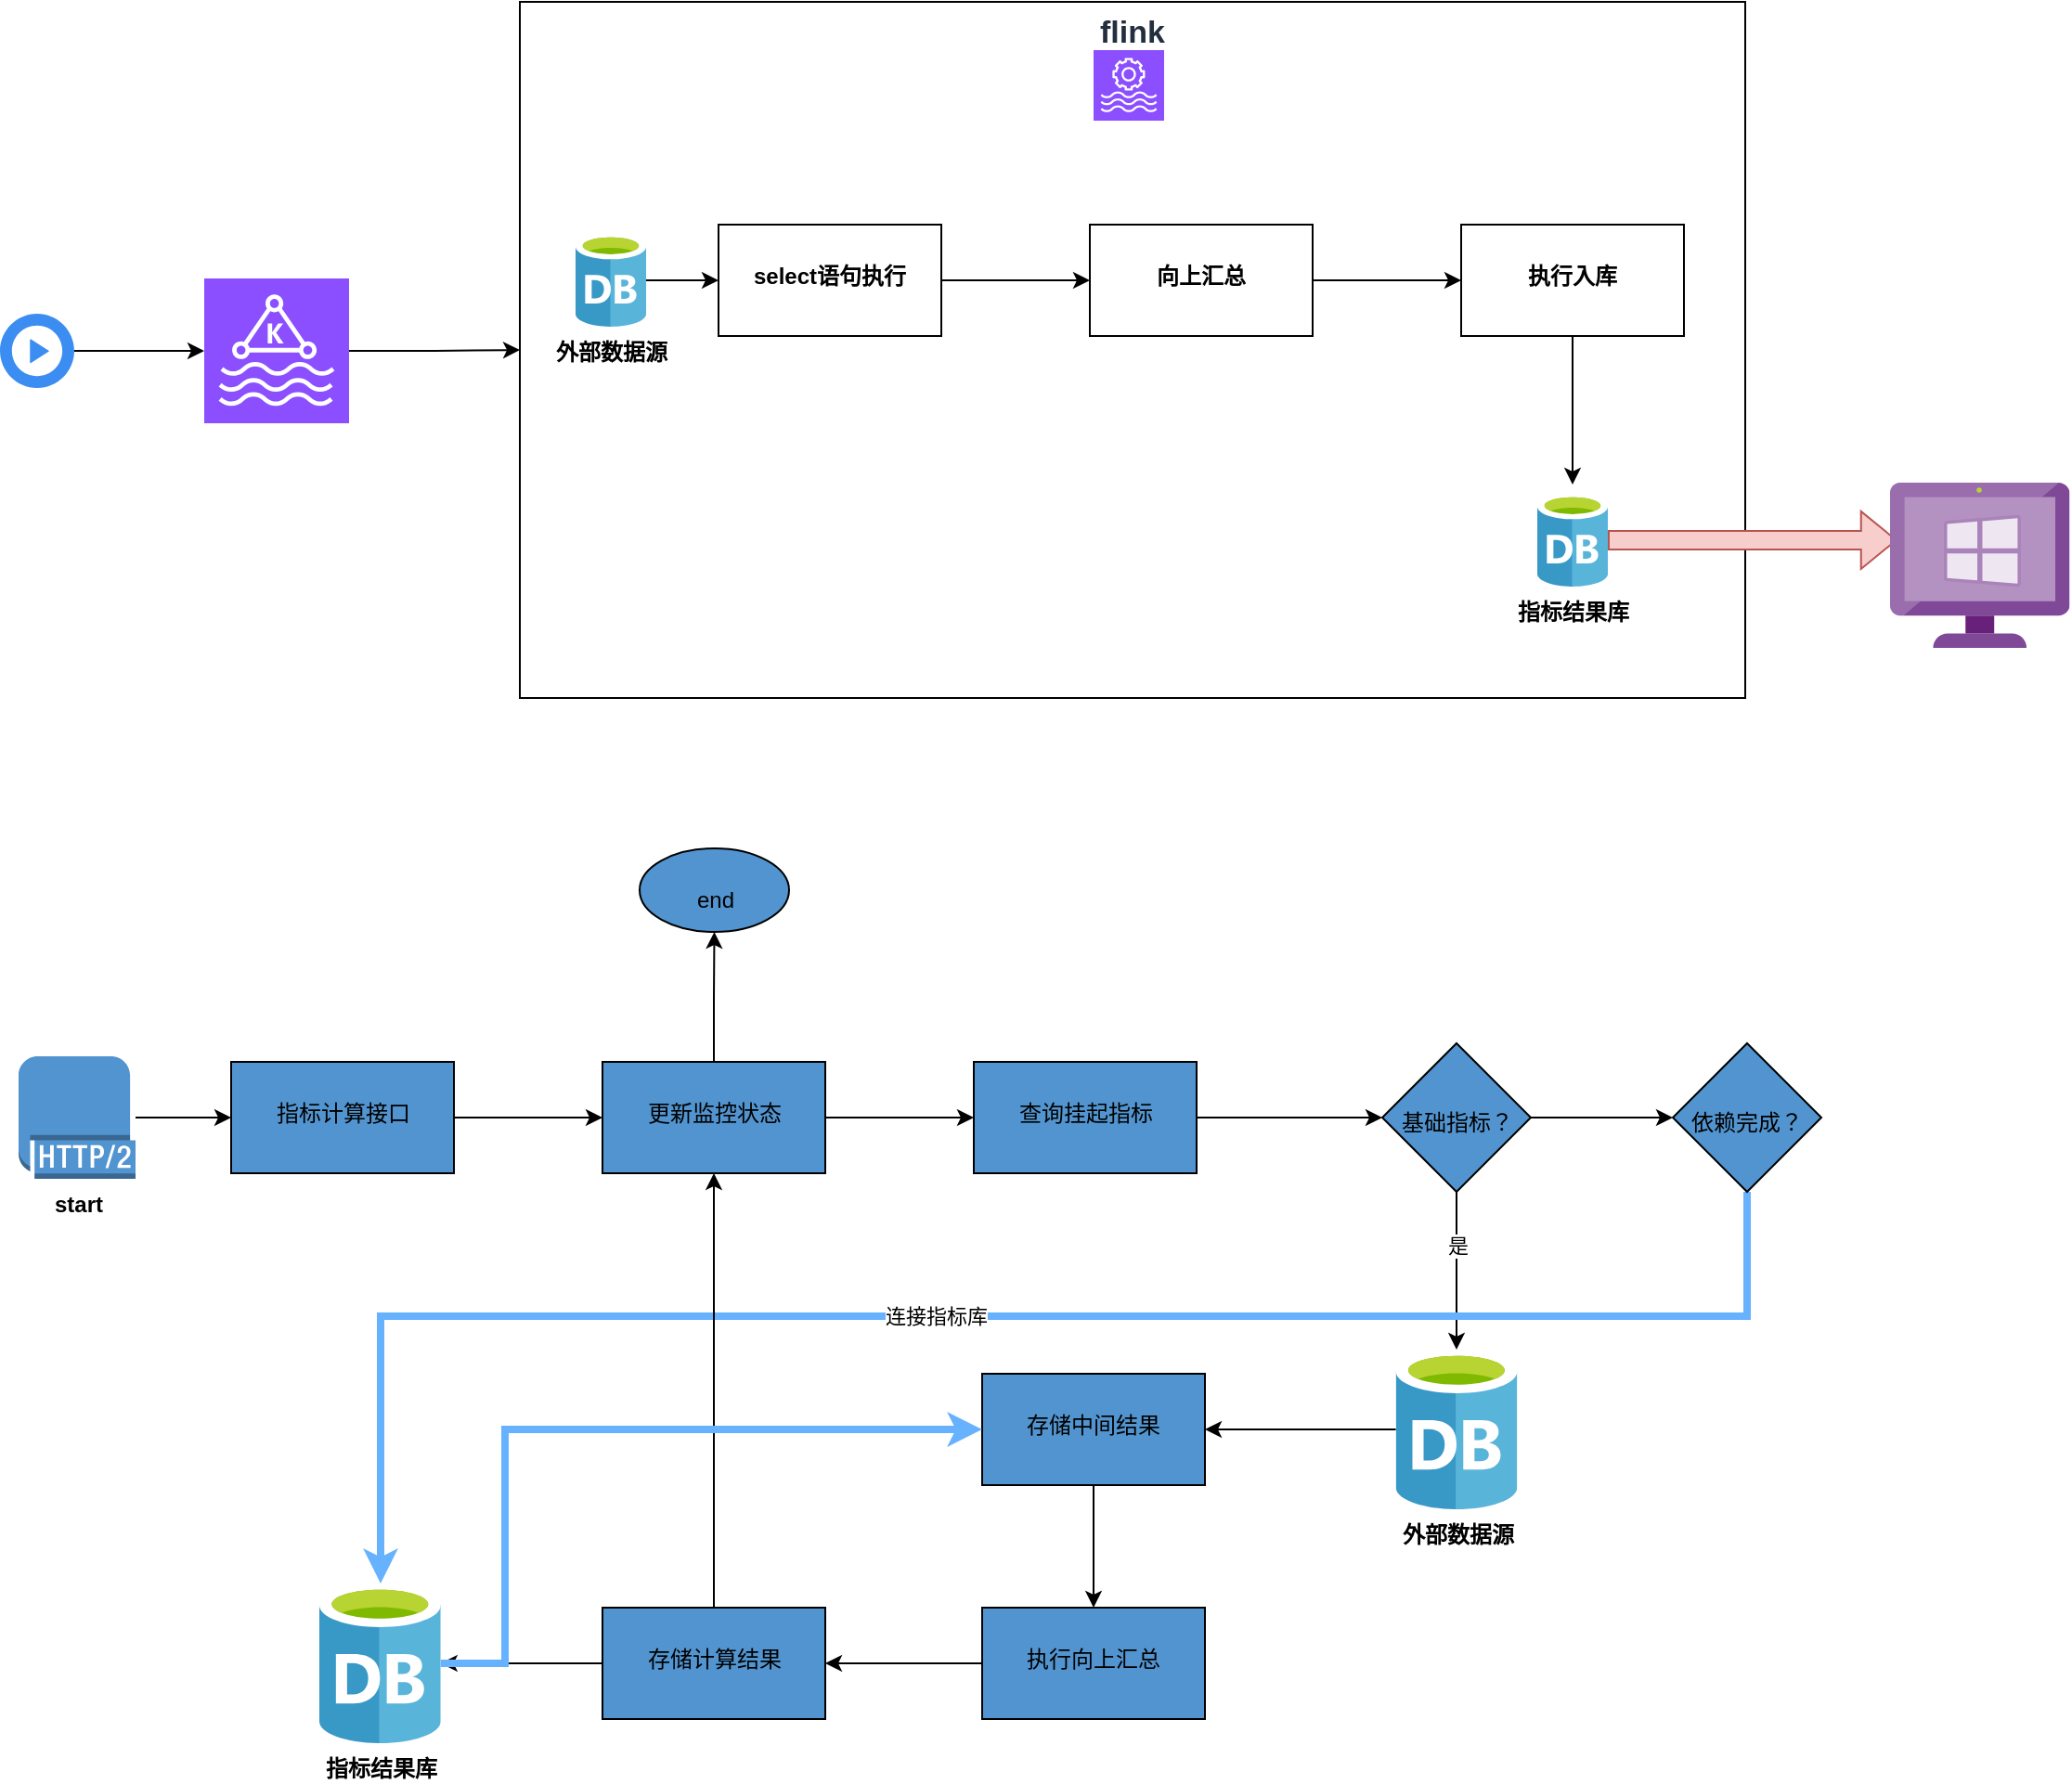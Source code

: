 <mxfile version="22.1.11" type="github">
  <diagram id="C5RBs43oDa-KdzZeNtuy" name="Page-1">
    <mxGraphModel dx="1434" dy="764" grid="0" gridSize="10" guides="1" tooltips="1" connect="1" arrows="1" fold="1" page="1" pageScale="1" pageWidth="827" pageHeight="1169" math="0" shadow="0">
      <root>
        <mxCell id="WIyWlLk6GJQsqaUBKTNV-0" />
        <mxCell id="WIyWlLk6GJQsqaUBKTNV-1" parent="WIyWlLk6GJQsqaUBKTNV-0" />
        <mxCell id="esxEYCC029aT0IeubUOa-2" value="" style="edgeStyle=orthogonalEdgeStyle;rounded=0;orthogonalLoop=1;jettySize=auto;html=1;" parent="WIyWlLk6GJQsqaUBKTNV-1" source="esxEYCC029aT0IeubUOa-0" target="esxEYCC029aT0IeubUOa-3" edge="1">
          <mxGeometry relative="1" as="geometry">
            <mxPoint x="140" y="288" as="targetPoint" />
          </mxGeometry>
        </mxCell>
        <mxCell id="esxEYCC029aT0IeubUOa-0" value="" style="sketch=0;html=1;aspect=fixed;strokeColor=none;shadow=0;fillColor=#3B8DF1;verticalAlign=top;labelPosition=center;verticalLabelPosition=bottom;shape=mxgraph.gcp2.play_start" parent="WIyWlLk6GJQsqaUBKTNV-1" vertex="1">
          <mxGeometry x="40" y="268" width="40" height="40" as="geometry" />
        </mxCell>
        <mxCell id="esxEYCC029aT0IeubUOa-7" value="" style="edgeStyle=orthogonalEdgeStyle;rounded=0;orthogonalLoop=1;jettySize=auto;html=1;" parent="WIyWlLk6GJQsqaUBKTNV-1" source="esxEYCC029aT0IeubUOa-3" target="esxEYCC029aT0IeubUOa-6" edge="1">
          <mxGeometry relative="1" as="geometry" />
        </mxCell>
        <mxCell id="esxEYCC029aT0IeubUOa-3" value="" style="sketch=0;points=[[0,0,0],[0.25,0,0],[0.5,0,0],[0.75,0,0],[1,0,0],[0,1,0],[0.25,1,0],[0.5,1,0],[0.75,1,0],[1,1,0],[0,0.25,0],[0,0.5,0],[0,0.75,0],[1,0.25,0],[1,0.5,0],[1,0.75,0]];outlineConnect=0;fontColor=#232F3E;fillColor=#8C4FFF;strokeColor=#ffffff;dashed=0;verticalLabelPosition=bottom;verticalAlign=top;align=center;html=1;fontSize=12;fontStyle=0;aspect=fixed;shape=mxgraph.aws4.resourceIcon;resIcon=mxgraph.aws4.managed_streaming_for_kafka;" parent="WIyWlLk6GJQsqaUBKTNV-1" vertex="1">
          <mxGeometry x="150" y="249" width="78" height="78" as="geometry" />
        </mxCell>
        <mxCell id="esxEYCC029aT0IeubUOa-6" value="&lt;b&gt;&lt;font style=&quot;font-size: 17px;&quot;&gt;flink&lt;/font&gt;&lt;/b&gt;" style="whiteSpace=wrap;html=1;verticalAlign=top;fillColor=#FFFFFF;strokeColor=default;fontColor=#232F3E;sketch=0;dashed=0;fontStyle=0;" parent="WIyWlLk6GJQsqaUBKTNV-1" vertex="1">
          <mxGeometry x="320" y="100" width="660" height="375" as="geometry" />
        </mxCell>
        <mxCell id="esxEYCC029aT0IeubUOa-10" value="" style="edgeStyle=orthogonalEdgeStyle;rounded=0;orthogonalLoop=1;jettySize=auto;html=1;" parent="WIyWlLk6GJQsqaUBKTNV-1" source="esxEYCC029aT0IeubUOa-8" target="esxEYCC029aT0IeubUOa-9" edge="1">
          <mxGeometry relative="1" as="geometry" />
        </mxCell>
        <mxCell id="esxEYCC029aT0IeubUOa-8" value="&lt;b&gt;外部数据源&lt;/b&gt;" style="image;sketch=0;aspect=fixed;html=1;points=[];align=center;fontSize=12;image=img/lib/mscae/Database_General.svg;" parent="WIyWlLk6GJQsqaUBKTNV-1" vertex="1">
          <mxGeometry x="350" y="225" width="38" height="50" as="geometry" />
        </mxCell>
        <mxCell id="esxEYCC029aT0IeubUOa-12" value="" style="edgeStyle=orthogonalEdgeStyle;rounded=0;orthogonalLoop=1;jettySize=auto;html=1;" parent="WIyWlLk6GJQsqaUBKTNV-1" source="esxEYCC029aT0IeubUOa-9" target="esxEYCC029aT0IeubUOa-11" edge="1">
          <mxGeometry relative="1" as="geometry" />
        </mxCell>
        <mxCell id="esxEYCC029aT0IeubUOa-9" value="&lt;b&gt;&lt;br&gt;select语句执行&lt;/b&gt;" style="whiteSpace=wrap;html=1;verticalAlign=top;labelBackgroundColor=default;sketch=0;" parent="WIyWlLk6GJQsqaUBKTNV-1" vertex="1">
          <mxGeometry x="427" y="220" width="120" height="60" as="geometry" />
        </mxCell>
        <mxCell id="esxEYCC029aT0IeubUOa-14" value="" style="edgeStyle=orthogonalEdgeStyle;rounded=0;orthogonalLoop=1;jettySize=auto;html=1;" parent="WIyWlLk6GJQsqaUBKTNV-1" source="esxEYCC029aT0IeubUOa-11" target="esxEYCC029aT0IeubUOa-13" edge="1">
          <mxGeometry relative="1" as="geometry" />
        </mxCell>
        <mxCell id="esxEYCC029aT0IeubUOa-11" value="&lt;b&gt;&lt;br&gt;向上汇总&lt;/b&gt;" style="whiteSpace=wrap;html=1;verticalAlign=top;labelBackgroundColor=default;sketch=0;" parent="WIyWlLk6GJQsqaUBKTNV-1" vertex="1">
          <mxGeometry x="627" y="220" width="120" height="60" as="geometry" />
        </mxCell>
        <mxCell id="esxEYCC029aT0IeubUOa-16" value="" style="edgeStyle=orthogonalEdgeStyle;rounded=0;orthogonalLoop=1;jettySize=auto;html=1;" parent="WIyWlLk6GJQsqaUBKTNV-1" source="esxEYCC029aT0IeubUOa-13" edge="1">
          <mxGeometry relative="1" as="geometry">
            <mxPoint x="887" y="360" as="targetPoint" />
          </mxGeometry>
        </mxCell>
        <mxCell id="esxEYCC029aT0IeubUOa-13" value="&lt;br&gt;&lt;b&gt;执行入库&lt;/b&gt;" style="whiteSpace=wrap;html=1;verticalAlign=top;labelBackgroundColor=default;sketch=0;" parent="WIyWlLk6GJQsqaUBKTNV-1" vertex="1">
          <mxGeometry x="827" y="220" width="120" height="60" as="geometry" />
        </mxCell>
        <mxCell id="esxEYCC029aT0IeubUOa-24" value="" style="edgeStyle=orthogonalEdgeStyle;rounded=0;orthogonalLoop=1;jettySize=auto;html=1;entryX=0.04;entryY=0.348;entryDx=0;entryDy=0;entryPerimeter=0;shape=flexArrow;fillColor=#f8cecc;strokeColor=#b85450;" parent="WIyWlLk6GJQsqaUBKTNV-1" source="esxEYCC029aT0IeubUOa-18" target="esxEYCC029aT0IeubUOa-19" edge="1">
          <mxGeometry relative="1" as="geometry">
            <mxPoint x="945" y="390" as="targetPoint" />
          </mxGeometry>
        </mxCell>
        <mxCell id="esxEYCC029aT0IeubUOa-18" value="&lt;b&gt;指标结果库&lt;/b&gt;" style="image;sketch=0;aspect=fixed;html=1;points=[];align=center;fontSize=12;image=img/lib/mscae/Database_General.svg;" parent="WIyWlLk6GJQsqaUBKTNV-1" vertex="1">
          <mxGeometry x="868" y="365" width="38" height="50" as="geometry" />
        </mxCell>
        <mxCell id="esxEYCC029aT0IeubUOa-19" value="" style="image;sketch=0;aspect=fixed;html=1;points=[];align=center;fontSize=12;image=img/lib/mscae/VM_Windows_Non_Azure.svg;" parent="WIyWlLk6GJQsqaUBKTNV-1" vertex="1">
          <mxGeometry x="1058" y="359" width="96.74" height="89" as="geometry" />
        </mxCell>
        <mxCell id="esxEYCC029aT0IeubUOa-28" value="" style="edgeStyle=orthogonalEdgeStyle;rounded=0;orthogonalLoop=1;jettySize=auto;html=1;" parent="WIyWlLk6GJQsqaUBKTNV-1" source="esxEYCC029aT0IeubUOa-26" target="esxEYCC029aT0IeubUOa-27" edge="1">
          <mxGeometry relative="1" as="geometry" />
        </mxCell>
        <mxCell id="esxEYCC029aT0IeubUOa-26" value="&lt;b&gt;start&lt;/b&gt;" style="outlineConnect=0;dashed=0;verticalLabelPosition=bottom;verticalAlign=top;align=center;html=1;shape=mxgraph.aws3.http_2_protocol;fillColor=#5294CF;gradientColor=none;" parent="WIyWlLk6GJQsqaUBKTNV-1" vertex="1">
          <mxGeometry x="50" y="668" width="63" height="66" as="geometry" />
        </mxCell>
        <mxCell id="esxEYCC029aT0IeubUOa-30" value="" style="edgeStyle=orthogonalEdgeStyle;rounded=0;orthogonalLoop=1;jettySize=auto;html=1;" parent="WIyWlLk6GJQsqaUBKTNV-1" source="esxEYCC029aT0IeubUOa-27" target="esxEYCC029aT0IeubUOa-29" edge="1">
          <mxGeometry relative="1" as="geometry" />
        </mxCell>
        <mxCell id="esxEYCC029aT0IeubUOa-27" value="&lt;br&gt;指标计算接口" style="whiteSpace=wrap;html=1;verticalAlign=top;fillColor=#5294CF;dashed=0;gradientColor=none;" parent="WIyWlLk6GJQsqaUBKTNV-1" vertex="1">
          <mxGeometry x="164.5" y="671" width="120" height="60" as="geometry" />
        </mxCell>
        <mxCell id="esxEYCC029aT0IeubUOa-32" value="" style="edgeStyle=orthogonalEdgeStyle;rounded=0;orthogonalLoop=1;jettySize=auto;html=1;" parent="WIyWlLk6GJQsqaUBKTNV-1" source="esxEYCC029aT0IeubUOa-29" target="esxEYCC029aT0IeubUOa-31" edge="1">
          <mxGeometry relative="1" as="geometry" />
        </mxCell>
        <mxCell id="esxEYCC029aT0IeubUOa-65" value="" style="edgeStyle=orthogonalEdgeStyle;rounded=0;orthogonalLoop=1;jettySize=auto;html=1;" parent="WIyWlLk6GJQsqaUBKTNV-1" source="esxEYCC029aT0IeubUOa-29" target="esxEYCC029aT0IeubUOa-64" edge="1">
          <mxGeometry relative="1" as="geometry" />
        </mxCell>
        <mxCell id="esxEYCC029aT0IeubUOa-29" value="&lt;br&gt;更新监控状态" style="whiteSpace=wrap;html=1;verticalAlign=top;fillColor=#5294CF;dashed=0;gradientColor=none;" parent="WIyWlLk6GJQsqaUBKTNV-1" vertex="1">
          <mxGeometry x="364.5" y="671" width="120" height="60" as="geometry" />
        </mxCell>
        <mxCell id="esxEYCC029aT0IeubUOa-34" value="" style="edgeStyle=orthogonalEdgeStyle;rounded=0;orthogonalLoop=1;jettySize=auto;html=1;" parent="WIyWlLk6GJQsqaUBKTNV-1" source="esxEYCC029aT0IeubUOa-31" target="esxEYCC029aT0IeubUOa-33" edge="1">
          <mxGeometry relative="1" as="geometry" />
        </mxCell>
        <mxCell id="esxEYCC029aT0IeubUOa-31" value="&lt;br&gt;查询挂起指标" style="whiteSpace=wrap;html=1;verticalAlign=top;fillColor=#5294CF;dashed=0;gradientColor=none;" parent="WIyWlLk6GJQsqaUBKTNV-1" vertex="1">
          <mxGeometry x="564.5" y="671" width="120" height="60" as="geometry" />
        </mxCell>
        <mxCell id="esxEYCC029aT0IeubUOa-37" style="edgeStyle=orthogonalEdgeStyle;rounded=0;orthogonalLoop=1;jettySize=auto;html=1;exitX=0.5;exitY=1;exitDx=0;exitDy=0;fontStyle=1" parent="WIyWlLk6GJQsqaUBKTNV-1" source="esxEYCC029aT0IeubUOa-33" edge="1">
          <mxGeometry relative="1" as="geometry">
            <mxPoint x="824.5" y="826" as="targetPoint" />
          </mxGeometry>
        </mxCell>
        <mxCell id="esxEYCC029aT0IeubUOa-50" value="是" style="edgeLabel;html=1;align=center;verticalAlign=middle;resizable=0;points=[];" parent="esxEYCC029aT0IeubUOa-37" vertex="1" connectable="0">
          <mxGeometry x="-0.322" relative="1" as="geometry">
            <mxPoint as="offset" />
          </mxGeometry>
        </mxCell>
        <mxCell id="esxEYCC029aT0IeubUOa-56" value="" style="edgeStyle=orthogonalEdgeStyle;rounded=0;orthogonalLoop=1;jettySize=auto;html=1;" parent="WIyWlLk6GJQsqaUBKTNV-1" source="esxEYCC029aT0IeubUOa-33" target="esxEYCC029aT0IeubUOa-54" edge="1">
          <mxGeometry relative="1" as="geometry" />
        </mxCell>
        <mxCell id="esxEYCC029aT0IeubUOa-33" value="&lt;br&gt;&lt;br&gt;基础指标？" style="rhombus;whiteSpace=wrap;html=1;verticalAlign=top;fillColor=#5294CF;dashed=0;gradientColor=none;" parent="WIyWlLk6GJQsqaUBKTNV-1" vertex="1">
          <mxGeometry x="784.5" y="661" width="80" height="80" as="geometry" />
        </mxCell>
        <mxCell id="esxEYCC029aT0IeubUOa-45" value="" style="edgeStyle=orthogonalEdgeStyle;rounded=0;orthogonalLoop=1;jettySize=auto;html=1;" parent="WIyWlLk6GJQsqaUBKTNV-1" source="esxEYCC029aT0IeubUOa-38" target="esxEYCC029aT0IeubUOa-43" edge="1">
          <mxGeometry relative="1" as="geometry" />
        </mxCell>
        <mxCell id="esxEYCC029aT0IeubUOa-38" value="&lt;b&gt;外部数据源&lt;/b&gt;" style="image;sketch=0;aspect=fixed;html=1;points=[];align=center;fontSize=12;image=img/lib/mscae/Database_General.svg;" parent="WIyWlLk6GJQsqaUBKTNV-1" vertex="1">
          <mxGeometry x="791.82" y="826" width="65.36" height="86" as="geometry" />
        </mxCell>
        <mxCell id="esxEYCC029aT0IeubUOa-57" value="" style="edgeStyle=orthogonalEdgeStyle;rounded=0;orthogonalLoop=1;jettySize=auto;html=1;" parent="WIyWlLk6GJQsqaUBKTNV-1" source="esxEYCC029aT0IeubUOa-43" target="esxEYCC029aT0IeubUOa-46" edge="1">
          <mxGeometry relative="1" as="geometry" />
        </mxCell>
        <mxCell id="esxEYCC029aT0IeubUOa-43" value="&lt;br&gt;存储中间结果" style="whiteSpace=wrap;html=1;verticalAlign=top;fillColor=#5294CF;dashed=0;gradientColor=none;" parent="WIyWlLk6GJQsqaUBKTNV-1" vertex="1">
          <mxGeometry x="569" y="839" width="120" height="60" as="geometry" />
        </mxCell>
        <mxCell id="esxEYCC029aT0IeubUOa-59" value="" style="edgeStyle=orthogonalEdgeStyle;rounded=0;orthogonalLoop=1;jettySize=auto;html=1;" parent="WIyWlLk6GJQsqaUBKTNV-1" source="esxEYCC029aT0IeubUOa-46" target="esxEYCC029aT0IeubUOa-58" edge="1">
          <mxGeometry relative="1" as="geometry" />
        </mxCell>
        <mxCell id="esxEYCC029aT0IeubUOa-46" value="&lt;br&gt;执行向上汇总" style="whiteSpace=wrap;html=1;verticalAlign=top;fillColor=#5294CF;dashed=0;gradientColor=none;" parent="WIyWlLk6GJQsqaUBKTNV-1" vertex="1">
          <mxGeometry x="569" y="965" width="120" height="60" as="geometry" />
        </mxCell>
        <mxCell id="esxEYCC029aT0IeubUOa-66" style="edgeStyle=orthogonalEdgeStyle;rounded=0;orthogonalLoop=1;jettySize=auto;html=1;exitX=0.5;exitY=1;exitDx=0;exitDy=0;strokeColor=#66B2FF;strokeWidth=4;" parent="WIyWlLk6GJQsqaUBKTNV-1" source="esxEYCC029aT0IeubUOa-54" target="esxEYCC029aT0IeubUOa-60" edge="1">
          <mxGeometry relative="1" as="geometry">
            <Array as="points">
              <mxPoint x="981" y="808" />
              <mxPoint x="245" y="808" />
            </Array>
          </mxGeometry>
        </mxCell>
        <mxCell id="esxEYCC029aT0IeubUOa-67" value="连接指标库" style="edgeLabel;html=1;align=center;verticalAlign=middle;resizable=0;points=[];" parent="esxEYCC029aT0IeubUOa-66" vertex="1" connectable="0">
          <mxGeometry x="0.136" y="3" relative="1" as="geometry">
            <mxPoint x="34" y="-3" as="offset" />
          </mxGeometry>
        </mxCell>
        <mxCell id="esxEYCC029aT0IeubUOa-54" value="&lt;br&gt;&lt;br&gt;依赖完成？" style="rhombus;whiteSpace=wrap;html=1;verticalAlign=top;fillColor=#5294CF;dashed=0;gradientColor=none;" parent="WIyWlLk6GJQsqaUBKTNV-1" vertex="1">
          <mxGeometry x="941" y="661" width="80" height="80" as="geometry" />
        </mxCell>
        <mxCell id="esxEYCC029aT0IeubUOa-62" value="" style="edgeStyle=orthogonalEdgeStyle;rounded=0;orthogonalLoop=1;jettySize=auto;html=1;" parent="WIyWlLk6GJQsqaUBKTNV-1" source="esxEYCC029aT0IeubUOa-58" target="esxEYCC029aT0IeubUOa-60" edge="1">
          <mxGeometry relative="1" as="geometry" />
        </mxCell>
        <mxCell id="esxEYCC029aT0IeubUOa-63" style="edgeStyle=orthogonalEdgeStyle;rounded=0;orthogonalLoop=1;jettySize=auto;html=1;entryX=0.5;entryY=1;entryDx=0;entryDy=0;" parent="WIyWlLk6GJQsqaUBKTNV-1" source="esxEYCC029aT0IeubUOa-58" target="esxEYCC029aT0IeubUOa-29" edge="1">
          <mxGeometry relative="1" as="geometry" />
        </mxCell>
        <mxCell id="esxEYCC029aT0IeubUOa-58" value="&lt;br&gt;存储计算结果" style="whiteSpace=wrap;html=1;verticalAlign=top;fillColor=#5294CF;dashed=0;gradientColor=none;" parent="WIyWlLk6GJQsqaUBKTNV-1" vertex="1">
          <mxGeometry x="364.5" y="965" width="120" height="60" as="geometry" />
        </mxCell>
        <mxCell id="esxEYCC029aT0IeubUOa-68" style="edgeStyle=orthogonalEdgeStyle;rounded=0;orthogonalLoop=1;jettySize=auto;html=1;entryX=0;entryY=0.5;entryDx=0;entryDy=0;strokeColor=#66B2FF;strokeWidth=4;" parent="WIyWlLk6GJQsqaUBKTNV-1" source="esxEYCC029aT0IeubUOa-60" target="esxEYCC029aT0IeubUOa-43" edge="1">
          <mxGeometry relative="1" as="geometry">
            <Array as="points">
              <mxPoint x="312" y="995" />
              <mxPoint x="312" y="869" />
            </Array>
          </mxGeometry>
        </mxCell>
        <mxCell id="esxEYCC029aT0IeubUOa-60" value="&lt;b&gt;指标结果库&lt;/b&gt;" style="image;sketch=0;aspect=fixed;html=1;points=[];align=center;fontSize=12;image=img/lib/mscae/Database_General.svg;" parent="WIyWlLk6GJQsqaUBKTNV-1" vertex="1">
          <mxGeometry x="212.0" y="952" width="65.36" height="86" as="geometry" />
        </mxCell>
        <mxCell id="esxEYCC029aT0IeubUOa-64" value="&lt;br&gt;end" style="ellipse;whiteSpace=wrap;html=1;verticalAlign=top;fillColor=#5294CF;dashed=0;gradientColor=none;" parent="WIyWlLk6GJQsqaUBKTNV-1" vertex="1">
          <mxGeometry x="384.5" y="556" width="80.5" height="45" as="geometry" />
        </mxCell>
        <mxCell id="esxEYCC029aT0IeubUOa-69" value="" style="sketch=0;points=[[0,0,0],[0.25,0,0],[0.5,0,0],[0.75,0,0],[1,0,0],[0,1,0],[0.25,1,0],[0.5,1,0],[0.75,1,0],[1,1,0],[0,0.25,0],[0,0.5,0],[0,0.75,0],[1,0.25,0],[1,0.5,0],[1,0.75,0]];outlineConnect=0;fontColor=#232F3E;fillColor=#8C4FFF;strokeColor=#ffffff;dashed=0;verticalLabelPosition=bottom;verticalAlign=top;align=center;html=1;fontSize=12;fontStyle=0;aspect=fixed;shape=mxgraph.aws4.resourceIcon;resIcon=mxgraph.aws4.managed_service_for_apache_flink;" parent="WIyWlLk6GJQsqaUBKTNV-1" vertex="1">
          <mxGeometry x="629" y="126" width="38" height="38" as="geometry" />
        </mxCell>
      </root>
    </mxGraphModel>
  </diagram>
</mxfile>
